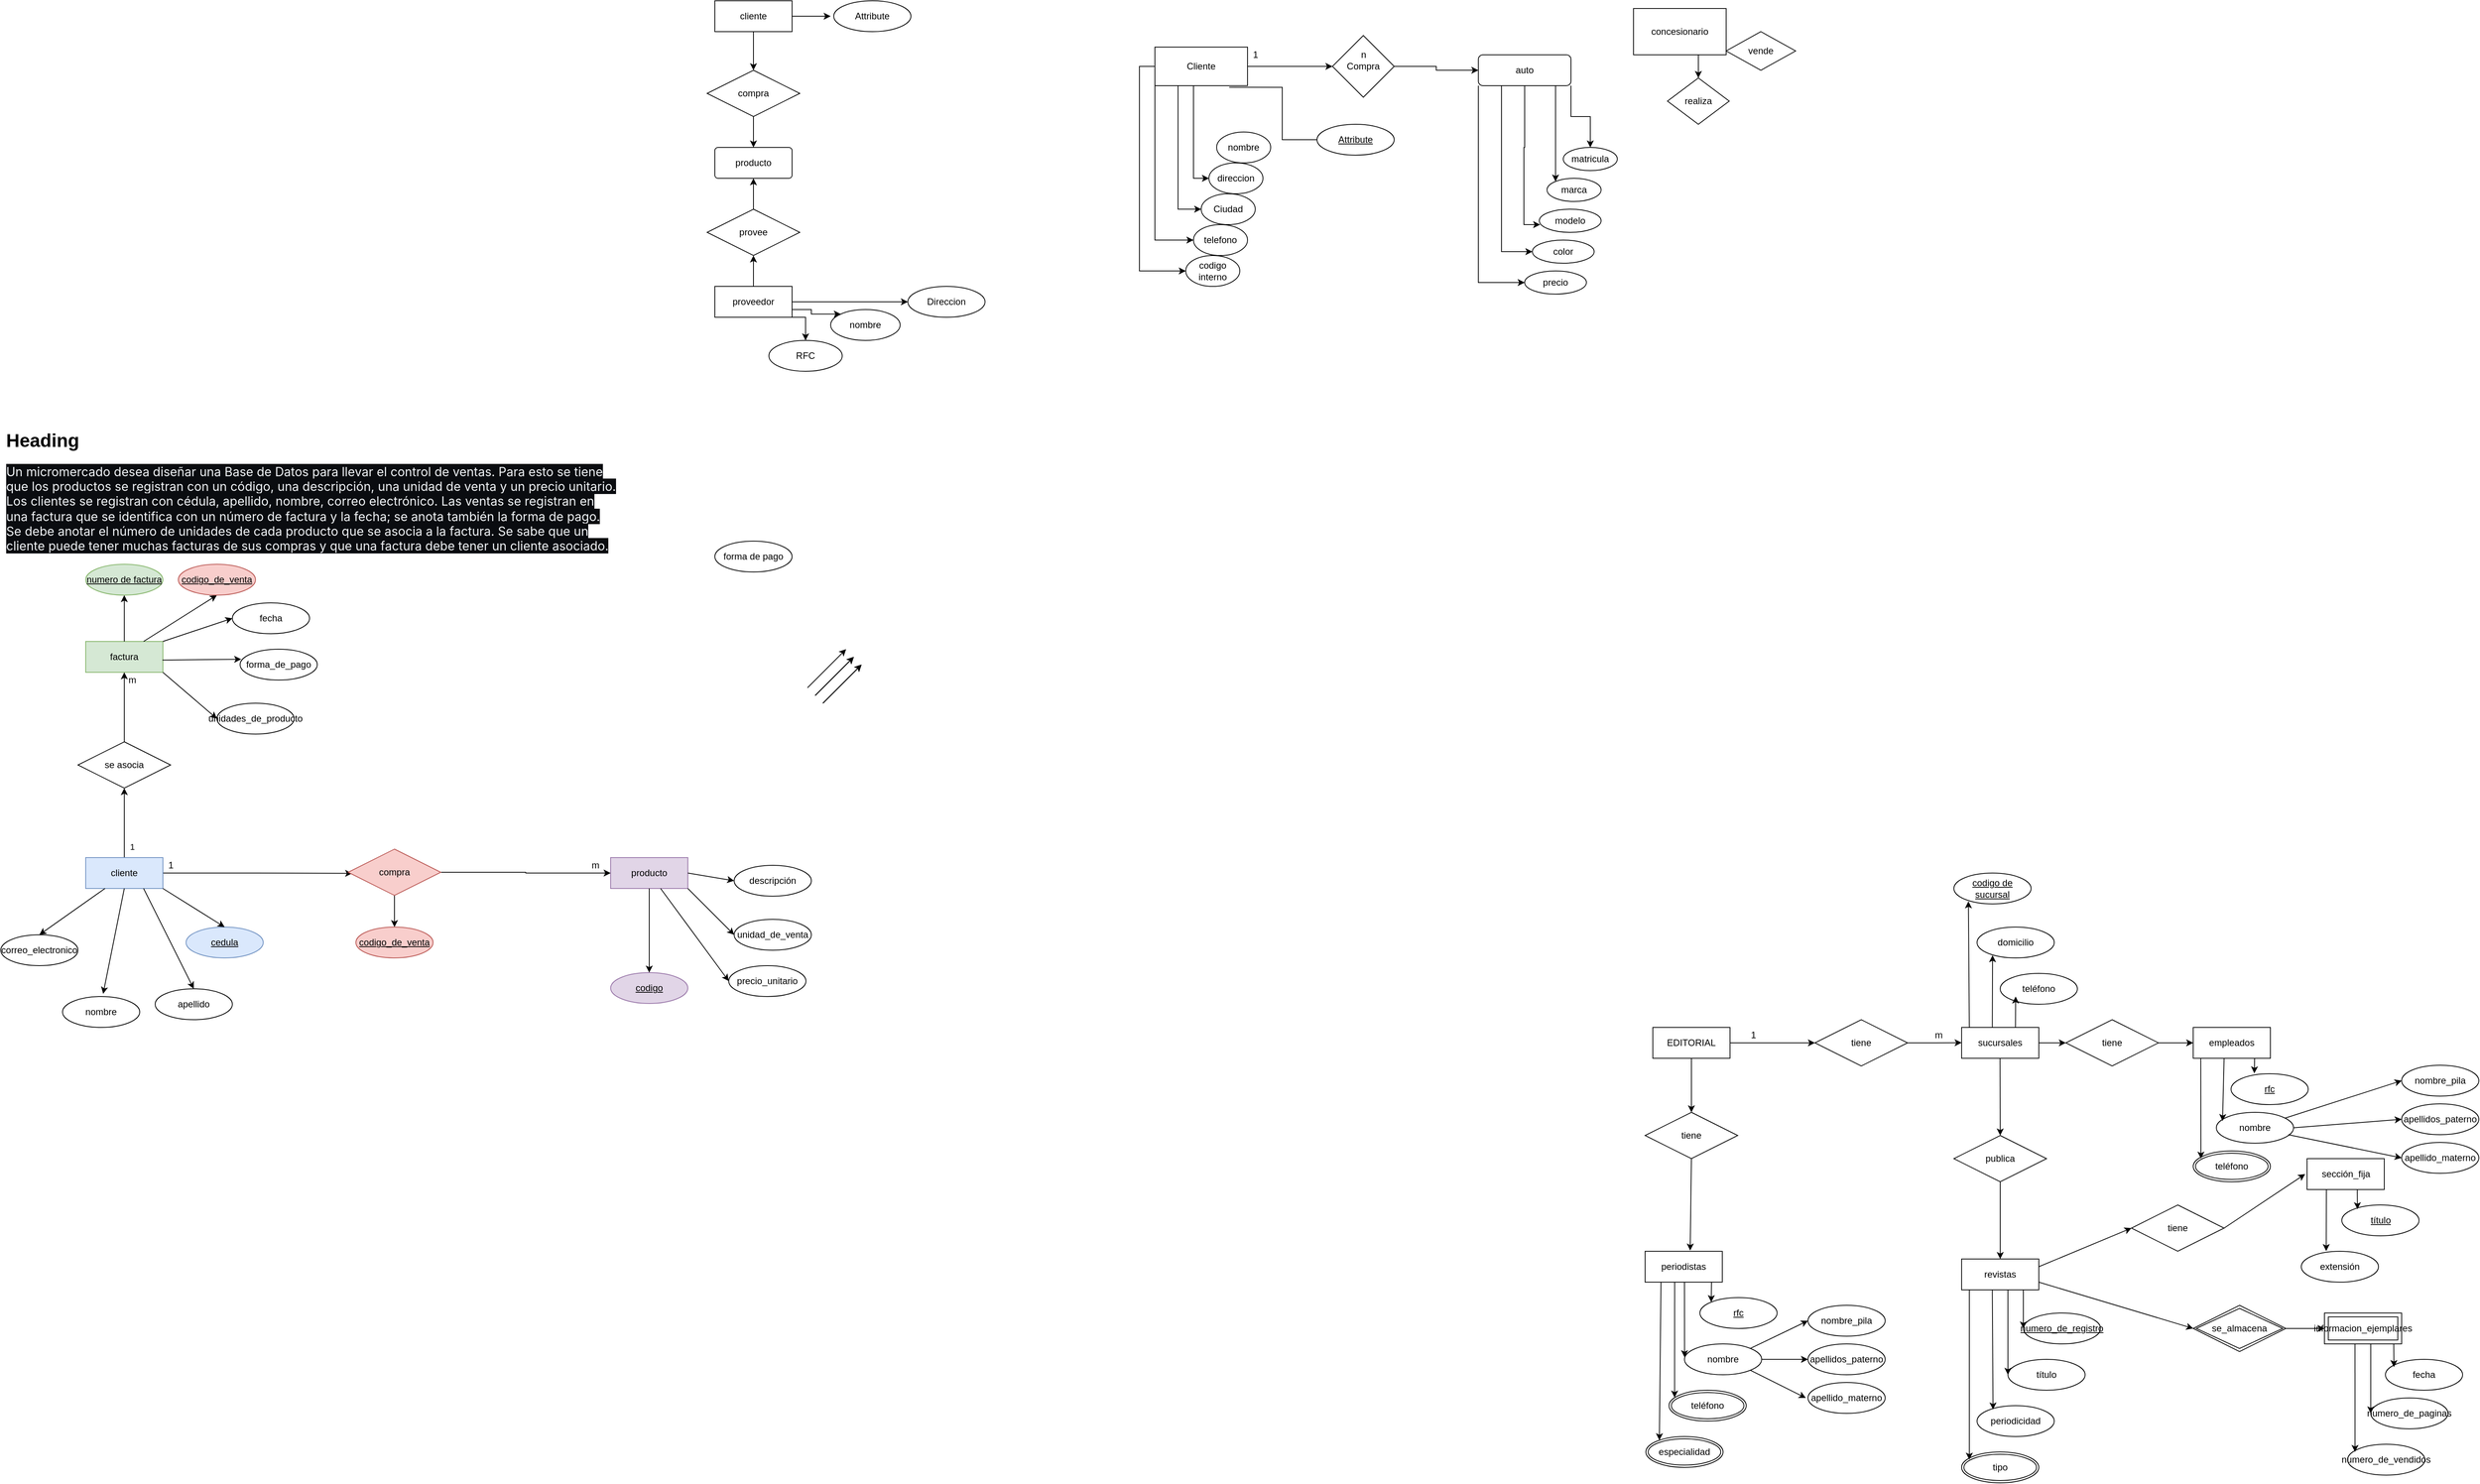<mxfile version="20.5.1" type="github">
  <diagram id="qlSu_hCytlXmXeY36GiM" name="Página-1">
    <mxGraphModel dx="3820" dy="739" grid="1" gridSize="10" guides="1" tooltips="1" connect="1" arrows="1" fold="1" page="1" pageScale="1" pageWidth="827" pageHeight="1169" math="0" shadow="0">
      <root>
        <mxCell id="0" />
        <mxCell id="1" parent="0" />
        <mxCell id="x2QwnfS2ca_xo_bsKNTp-10" style="edgeStyle=orthogonalEdgeStyle;rounded=0;orthogonalLoop=1;jettySize=auto;html=1;exitX=0.5;exitY=1;exitDx=0;exitDy=0;entryX=0.5;entryY=0;entryDx=0;entryDy=0;" parent="1" source="x2QwnfS2ca_xo_bsKNTp-1" target="x2QwnfS2ca_xo_bsKNTp-2" edge="1">
          <mxGeometry relative="1" as="geometry" />
        </mxCell>
        <mxCell id="x2QwnfS2ca_xo_bsKNTp-17" value="" style="edgeStyle=orthogonalEdgeStyle;rounded=0;orthogonalLoop=1;jettySize=auto;html=1;" parent="1" source="x2QwnfS2ca_xo_bsKNTp-1" edge="1">
          <mxGeometry relative="1" as="geometry">
            <mxPoint x="-1395" y="30" as="targetPoint" />
          </mxGeometry>
        </mxCell>
        <mxCell id="x2QwnfS2ca_xo_bsKNTp-1" value="cliente" style="whiteSpace=wrap;html=1;align=center;" parent="1" vertex="1">
          <mxGeometry x="-1545" y="10" width="100" height="40" as="geometry" />
        </mxCell>
        <mxCell id="x2QwnfS2ca_xo_bsKNTp-6" style="edgeStyle=orthogonalEdgeStyle;rounded=0;orthogonalLoop=1;jettySize=auto;html=1;exitX=0.5;exitY=1;exitDx=0;exitDy=0;" parent="1" source="x2QwnfS2ca_xo_bsKNTp-2" target="x2QwnfS2ca_xo_bsKNTp-5" edge="1">
          <mxGeometry relative="1" as="geometry" />
        </mxCell>
        <mxCell id="x2QwnfS2ca_xo_bsKNTp-2" value="compra" style="shape=rhombus;perimeter=rhombusPerimeter;whiteSpace=wrap;html=1;align=center;" parent="1" vertex="1">
          <mxGeometry x="-1555" y="100" width="120" height="60" as="geometry" />
        </mxCell>
        <mxCell id="x2QwnfS2ca_xo_bsKNTp-5" value="producto" style="rounded=1;arcSize=10;whiteSpace=wrap;html=1;align=center;" parent="1" vertex="1">
          <mxGeometry x="-1545" y="200" width="100" height="40" as="geometry" />
        </mxCell>
        <mxCell id="x2QwnfS2ca_xo_bsKNTp-18" value="" style="edgeStyle=orthogonalEdgeStyle;rounded=0;orthogonalLoop=1;jettySize=auto;html=1;" parent="1" source="x2QwnfS2ca_xo_bsKNTp-12" target="x2QwnfS2ca_xo_bsKNTp-15" edge="1">
          <mxGeometry relative="1" as="geometry" />
        </mxCell>
        <mxCell id="Csu2EXhS7KZmmG47xOdv-5" value="" style="edgeStyle=orthogonalEdgeStyle;rounded=0;orthogonalLoop=1;jettySize=auto;html=1;" parent="1" source="x2QwnfS2ca_xo_bsKNTp-12" target="x2QwnfS2ca_xo_bsKNTp-23" edge="1">
          <mxGeometry relative="1" as="geometry" />
        </mxCell>
        <mxCell id="Csu2EXhS7KZmmG47xOdv-7" style="edgeStyle=orthogonalEdgeStyle;rounded=0;orthogonalLoop=1;jettySize=auto;html=1;exitX=1;exitY=0.75;exitDx=0;exitDy=0;entryX=0;entryY=0;entryDx=0;entryDy=0;" parent="1" source="x2QwnfS2ca_xo_bsKNTp-12" target="Csu2EXhS7KZmmG47xOdv-1" edge="1">
          <mxGeometry relative="1" as="geometry" />
        </mxCell>
        <mxCell id="Csu2EXhS7KZmmG47xOdv-8" style="edgeStyle=orthogonalEdgeStyle;rounded=0;orthogonalLoop=1;jettySize=auto;html=1;exitX=1;exitY=1;exitDx=0;exitDy=0;entryX=0.5;entryY=0;entryDx=0;entryDy=0;" parent="1" source="x2QwnfS2ca_xo_bsKNTp-12" target="Csu2EXhS7KZmmG47xOdv-2" edge="1">
          <mxGeometry relative="1" as="geometry" />
        </mxCell>
        <mxCell id="x2QwnfS2ca_xo_bsKNTp-12" value="proveedor" style="whiteSpace=wrap;html=1;align=center;" parent="1" vertex="1">
          <mxGeometry x="-1545" y="380" width="100" height="40" as="geometry" />
        </mxCell>
        <mxCell id="x2QwnfS2ca_xo_bsKNTp-25" value="" style="edgeStyle=orthogonalEdgeStyle;rounded=0;orthogonalLoop=1;jettySize=auto;html=1;" parent="1" source="x2QwnfS2ca_xo_bsKNTp-15" target="x2QwnfS2ca_xo_bsKNTp-5" edge="1">
          <mxGeometry relative="1" as="geometry" />
        </mxCell>
        <mxCell id="x2QwnfS2ca_xo_bsKNTp-15" value="provee" style="shape=rhombus;perimeter=rhombusPerimeter;whiteSpace=wrap;html=1;align=center;" parent="1" vertex="1">
          <mxGeometry x="-1555" y="280" width="120" height="60" as="geometry" />
        </mxCell>
        <mxCell id="x2QwnfS2ca_xo_bsKNTp-21" value="Attribute" style="ellipse;whiteSpace=wrap;html=1;align=center;" parent="1" vertex="1">
          <mxGeometry x="-1391" y="10" width="100" height="40" as="geometry" />
        </mxCell>
        <mxCell id="x2QwnfS2ca_xo_bsKNTp-23" value="&lt;font style=&quot;vertical-align: inherit;&quot;&gt;&lt;font style=&quot;vertical-align: inherit;&quot;&gt;Direccion&lt;br&gt;&lt;/font&gt;&lt;/font&gt;" style="ellipse;whiteSpace=wrap;html=1;align=center;" parent="1" vertex="1">
          <mxGeometry x="-1295" y="380" width="100" height="40" as="geometry" />
        </mxCell>
        <mxCell id="Csu2EXhS7KZmmG47xOdv-1" value="&lt;font style=&quot;vertical-align: inherit;&quot;&gt;&lt;font style=&quot;vertical-align: inherit;&quot;&gt;&lt;font style=&quot;vertical-align: inherit;&quot;&gt;&lt;font style=&quot;vertical-align: inherit;&quot;&gt;nombre&lt;/font&gt;&lt;/font&gt;&lt;br&gt;&lt;/font&gt;&lt;/font&gt;" style="ellipse;whiteSpace=wrap;html=1;" parent="1" vertex="1">
          <mxGeometry x="-1395" y="410" width="90" height="40" as="geometry" />
        </mxCell>
        <mxCell id="Csu2EXhS7KZmmG47xOdv-2" value="&lt;font style=&quot;vertical-align: inherit;&quot;&gt;&lt;font style=&quot;vertical-align: inherit;&quot;&gt;&lt;font style=&quot;vertical-align: inherit;&quot;&gt;&lt;font style=&quot;vertical-align: inherit;&quot;&gt;RFC&lt;/font&gt;&lt;/font&gt;&lt;br&gt;&lt;/font&gt;&lt;/font&gt;" style="ellipse;whiteSpace=wrap;html=1;" parent="1" vertex="1">
          <mxGeometry x="-1475" y="450" width="95" height="40" as="geometry" />
        </mxCell>
        <mxCell id="mb-6NxvzqfsHTubnPMPA-1" style="edgeStyle=orthogonalEdgeStyle;rounded=0;orthogonalLoop=1;jettySize=auto;html=1;exitX=1;exitY=1;exitDx=0;exitDy=0;" parent="1" source="Csu2EXhS7KZmmG47xOdv-10" target="Csu2EXhS7KZmmG47xOdv-59" edge="1">
          <mxGeometry relative="1" as="geometry" />
        </mxCell>
        <mxCell id="mb-6NxvzqfsHTubnPMPA-2" style="edgeStyle=orthogonalEdgeStyle;rounded=0;orthogonalLoop=1;jettySize=auto;html=1;exitX=0.75;exitY=1;exitDx=0;exitDy=0;" parent="1" source="Csu2EXhS7KZmmG47xOdv-10" target="Csu2EXhS7KZmmG47xOdv-50" edge="1">
          <mxGeometry relative="1" as="geometry">
            <Array as="points">
              <mxPoint x="-456" y="210" />
              <mxPoint x="-456" y="210" />
            </Array>
          </mxGeometry>
        </mxCell>
        <mxCell id="mb-6NxvzqfsHTubnPMPA-3" style="edgeStyle=orthogonalEdgeStyle;rounded=0;orthogonalLoop=1;jettySize=auto;html=1;exitX=0.5;exitY=1;exitDx=0;exitDy=0;entryX=0.013;entryY=0.667;entryDx=0;entryDy=0;entryPerimeter=0;" parent="1" source="Csu2EXhS7KZmmG47xOdv-10" target="Csu2EXhS7KZmmG47xOdv-62" edge="1">
          <mxGeometry relative="1" as="geometry" />
        </mxCell>
        <mxCell id="mb-6NxvzqfsHTubnPMPA-4" style="edgeStyle=orthogonalEdgeStyle;rounded=0;orthogonalLoop=1;jettySize=auto;html=1;exitX=0.25;exitY=1;exitDx=0;exitDy=0;entryX=0;entryY=0.5;entryDx=0;entryDy=0;" parent="1" source="Csu2EXhS7KZmmG47xOdv-10" target="Csu2EXhS7KZmmG47xOdv-61" edge="1">
          <mxGeometry relative="1" as="geometry" />
        </mxCell>
        <mxCell id="mb-6NxvzqfsHTubnPMPA-5" style="edgeStyle=orthogonalEdgeStyle;rounded=0;orthogonalLoop=1;jettySize=auto;html=1;exitX=0;exitY=1;exitDx=0;exitDy=0;entryX=0;entryY=0.5;entryDx=0;entryDy=0;" parent="1" source="Csu2EXhS7KZmmG47xOdv-10" target="Csu2EXhS7KZmmG47xOdv-60" edge="1">
          <mxGeometry relative="1" as="geometry" />
        </mxCell>
        <mxCell id="Csu2EXhS7KZmmG47xOdv-10" value="&lt;font style=&quot;vertical-align: inherit;&quot;&gt;&lt;font style=&quot;vertical-align: inherit;&quot;&gt;auto&lt;/font&gt;&lt;/font&gt;" style="rounded=1;whiteSpace=wrap;html=1;" parent="1" vertex="1">
          <mxGeometry x="-556" y="80" width="120" height="40" as="geometry" />
        </mxCell>
        <mxCell id="Csu2EXhS7KZmmG47xOdv-27" value="" style="edgeStyle=orthogonalEdgeStyle;rounded=0;orthogonalLoop=1;jettySize=auto;html=1;" parent="1" source="Csu2EXhS7KZmmG47xOdv-11" target="Csu2EXhS7KZmmG47xOdv-13" edge="1">
          <mxGeometry relative="1" as="geometry" />
        </mxCell>
        <mxCell id="Csu2EXhS7KZmmG47xOdv-46" style="edgeStyle=orthogonalEdgeStyle;rounded=0;orthogonalLoop=1;jettySize=auto;html=1;exitX=0.5;exitY=1;exitDx=0;exitDy=0;entryX=0;entryY=0.5;entryDx=0;entryDy=0;" parent="1" source="Csu2EXhS7KZmmG47xOdv-11" target="Csu2EXhS7KZmmG47xOdv-34" edge="1">
          <mxGeometry relative="1" as="geometry">
            <Array as="points">
              <mxPoint x="-925" y="120" />
              <mxPoint x="-925" y="240" />
            </Array>
          </mxGeometry>
        </mxCell>
        <mxCell id="Csu2EXhS7KZmmG47xOdv-47" style="edgeStyle=orthogonalEdgeStyle;rounded=0;orthogonalLoop=1;jettySize=auto;html=1;exitX=0.25;exitY=1;exitDx=0;exitDy=0;entryX=0;entryY=0.5;entryDx=0;entryDy=0;" parent="1" source="Csu2EXhS7KZmmG47xOdv-11" target="Csu2EXhS7KZmmG47xOdv-33" edge="1">
          <mxGeometry relative="1" as="geometry" />
        </mxCell>
        <mxCell id="Csu2EXhS7KZmmG47xOdv-48" style="edgeStyle=orthogonalEdgeStyle;rounded=0;orthogonalLoop=1;jettySize=auto;html=1;exitX=0;exitY=1;exitDx=0;exitDy=0;entryX=0;entryY=0.5;entryDx=0;entryDy=0;" parent="1" source="Csu2EXhS7KZmmG47xOdv-11" target="Csu2EXhS7KZmmG47xOdv-32" edge="1">
          <mxGeometry relative="1" as="geometry" />
        </mxCell>
        <mxCell id="Csu2EXhS7KZmmG47xOdv-49" style="edgeStyle=orthogonalEdgeStyle;rounded=0;orthogonalLoop=1;jettySize=auto;html=1;exitX=0;exitY=0.5;exitDx=0;exitDy=0;entryX=0;entryY=0.5;entryDx=0;entryDy=0;" parent="1" source="Csu2EXhS7KZmmG47xOdv-11" target="Csu2EXhS7KZmmG47xOdv-31" edge="1">
          <mxGeometry relative="1" as="geometry" />
        </mxCell>
        <mxCell id="Csu2EXhS7KZmmG47xOdv-11" value="&lt;font style=&quot;vertical-align: inherit;&quot;&gt;&lt;font style=&quot;vertical-align: inherit;&quot;&gt;Cliente&lt;/font&gt;&lt;/font&gt;" style="rounded=0;whiteSpace=wrap;html=1;" parent="1" vertex="1">
          <mxGeometry x="-975" y="70" width="120" height="50" as="geometry" />
        </mxCell>
        <mxCell id="mb-6NxvzqfsHTubnPMPA-22" style="edgeStyle=orthogonalEdgeStyle;rounded=0;orthogonalLoop=1;jettySize=auto;html=1;exitX=0.75;exitY=1;exitDx=0;exitDy=0;entryX=0.5;entryY=0;entryDx=0;entryDy=0;" parent="1" source="Csu2EXhS7KZmmG47xOdv-12" target="Csu2EXhS7KZmmG47xOdv-15" edge="1">
          <mxGeometry relative="1" as="geometry" />
        </mxCell>
        <mxCell id="Csu2EXhS7KZmmG47xOdv-12" value="&lt;font style=&quot;vertical-align: inherit;&quot;&gt;&lt;font style=&quot;vertical-align: inherit;&quot;&gt;concesionario&lt;/font&gt;&lt;/font&gt;" style="rounded=0;whiteSpace=wrap;html=1;" parent="1" vertex="1">
          <mxGeometry x="-355" y="20" width="120" height="60" as="geometry" />
        </mxCell>
        <mxCell id="Csu2EXhS7KZmmG47xOdv-28" value="" style="edgeStyle=orthogonalEdgeStyle;rounded=0;orthogonalLoop=1;jettySize=auto;html=1;" parent="1" source="Csu2EXhS7KZmmG47xOdv-13" target="Csu2EXhS7KZmmG47xOdv-10" edge="1">
          <mxGeometry relative="1" as="geometry" />
        </mxCell>
        <mxCell id="Csu2EXhS7KZmmG47xOdv-13" value="&lt;font style=&quot;vertical-align: inherit;&quot;&gt;&lt;font style=&quot;vertical-align: inherit;&quot;&gt;Compra&lt;/font&gt;&lt;/font&gt;" style="rhombus;whiteSpace=wrap;html=1;" parent="1" vertex="1">
          <mxGeometry x="-745" y="55" width="80" height="80" as="geometry" />
        </mxCell>
        <mxCell id="Csu2EXhS7KZmmG47xOdv-14" value="&lt;font style=&quot;vertical-align: inherit;&quot;&gt;&lt;font style=&quot;vertical-align: inherit;&quot;&gt;vende&lt;/font&gt;&lt;/font&gt;" style="rhombus;whiteSpace=wrap;html=1;" parent="1" vertex="1">
          <mxGeometry x="-235" y="50" width="90" height="50" as="geometry" />
        </mxCell>
        <mxCell id="Csu2EXhS7KZmmG47xOdv-15" value="&lt;font style=&quot;vertical-align: inherit;&quot;&gt;&lt;font style=&quot;vertical-align: inherit;&quot;&gt;realiza&lt;/font&gt;&lt;/font&gt;" style="rhombus;whiteSpace=wrap;html=1;" parent="1" vertex="1">
          <mxGeometry x="-311" y="110" width="80" height="60" as="geometry" />
        </mxCell>
        <mxCell id="Csu2EXhS7KZmmG47xOdv-16" style="edgeStyle=orthogonalEdgeStyle;rounded=0;orthogonalLoop=1;jettySize=auto;html=1;exitX=0.5;exitY=1;exitDx=0;exitDy=0;" parent="1" source="Csu2EXhS7KZmmG47xOdv-15" target="Csu2EXhS7KZmmG47xOdv-15" edge="1">
          <mxGeometry relative="1" as="geometry" />
        </mxCell>
        <mxCell id="Csu2EXhS7KZmmG47xOdv-30" value="&lt;font style=&quot;vertical-align: inherit;&quot;&gt;&lt;font style=&quot;vertical-align: inherit;&quot;&gt;nombre&lt;/font&gt;&lt;/font&gt;" style="ellipse;whiteSpace=wrap;html=1;" parent="1" vertex="1">
          <mxGeometry x="-895" y="180" width="70" height="40" as="geometry" />
        </mxCell>
        <mxCell id="Csu2EXhS7KZmmG47xOdv-31" value="&lt;font style=&quot;vertical-align: inherit;&quot;&gt;&lt;font style=&quot;vertical-align: inherit;&quot;&gt;&lt;font style=&quot;vertical-align: inherit;&quot;&gt;&lt;font style=&quot;vertical-align: inherit;&quot;&gt;codigo interno&lt;/font&gt;&lt;/font&gt;&lt;/font&gt;&lt;/font&gt;" style="ellipse;whiteSpace=wrap;html=1;" parent="1" vertex="1">
          <mxGeometry x="-935" y="340" width="70" height="40" as="geometry" />
        </mxCell>
        <mxCell id="Csu2EXhS7KZmmG47xOdv-32" value="&lt;font style=&quot;vertical-align: inherit;&quot;&gt;&lt;font style=&quot;vertical-align: inherit;&quot;&gt;telefono&lt;/font&gt;&lt;/font&gt;" style="ellipse;whiteSpace=wrap;html=1;" parent="1" vertex="1">
          <mxGeometry x="-925" y="300" width="70" height="40" as="geometry" />
        </mxCell>
        <mxCell id="Csu2EXhS7KZmmG47xOdv-33" value="&lt;font style=&quot;vertical-align: inherit;&quot;&gt;&lt;font style=&quot;vertical-align: inherit;&quot;&gt;Ciudad&lt;/font&gt;&lt;/font&gt;" style="ellipse;whiteSpace=wrap;html=1;" parent="1" vertex="1">
          <mxGeometry x="-915" y="260" width="70" height="40" as="geometry" />
        </mxCell>
        <mxCell id="Csu2EXhS7KZmmG47xOdv-34" value="&lt;font style=&quot;vertical-align: inherit;&quot;&gt;&lt;font style=&quot;vertical-align: inherit;&quot;&gt;direccion&lt;/font&gt;&lt;/font&gt;" style="ellipse;whiteSpace=wrap;html=1;" parent="1" vertex="1">
          <mxGeometry x="-905" y="220" width="70" height="40" as="geometry" />
        </mxCell>
        <mxCell id="Csu2EXhS7KZmmG47xOdv-50" value="&lt;font style=&quot;vertical-align: inherit;&quot;&gt;&lt;font style=&quot;vertical-align: inherit;&quot;&gt;marca&lt;/font&gt;&lt;/font&gt;" style="ellipse;whiteSpace=wrap;html=1;rounded=1;" parent="1" vertex="1">
          <mxGeometry x="-467" y="240" width="70" height="30" as="geometry" />
        </mxCell>
        <mxCell id="Csu2EXhS7KZmmG47xOdv-59" value="matricula" style="ellipse;whiteSpace=wrap;html=1;" parent="1" vertex="1">
          <mxGeometry x="-446" y="200" width="70" height="30" as="geometry" />
        </mxCell>
        <mxCell id="Csu2EXhS7KZmmG47xOdv-60" value="precio" style="ellipse;whiteSpace=wrap;html=1;" parent="1" vertex="1">
          <mxGeometry x="-496" y="360" width="80" height="30" as="geometry" />
        </mxCell>
        <mxCell id="Csu2EXhS7KZmmG47xOdv-61" value="color" style="ellipse;whiteSpace=wrap;html=1;" parent="1" vertex="1">
          <mxGeometry x="-486" y="320" width="80" height="30" as="geometry" />
        </mxCell>
        <mxCell id="Csu2EXhS7KZmmG47xOdv-62" value="&lt;font style=&quot;vertical-align: inherit;&quot;&gt;&lt;font style=&quot;vertical-align: inherit;&quot;&gt;modelo&lt;/font&gt;&lt;/font&gt;" style="ellipse;whiteSpace=wrap;html=1;" parent="1" vertex="1">
          <mxGeometry x="-477" y="280" width="80" height="30" as="geometry" />
        </mxCell>
        <mxCell id="mb-6NxvzqfsHTubnPMPA-59" value="" style="edgeStyle=orthogonalEdgeStyle;rounded=0;orthogonalLoop=1;jettySize=auto;html=1;" parent="1" source="mb-6NxvzqfsHTubnPMPA-56" edge="1">
          <mxGeometry relative="1" as="geometry">
            <mxPoint x="-120.0" y="1360" as="targetPoint" />
          </mxGeometry>
        </mxCell>
        <mxCell id="mb-6NxvzqfsHTubnPMPA-56" value="EDITORIAL" style="whiteSpace=wrap;html=1;align=center;" parent="1" vertex="1">
          <mxGeometry x="-330" y="1340" width="100" height="40" as="geometry" />
        </mxCell>
        <mxCell id="mb-6NxvzqfsHTubnPMPA-60" value="" style="edgeStyle=orthogonalEdgeStyle;rounded=0;orthogonalLoop=1;jettySize=auto;html=1;exitX=1;exitY=0.5;exitDx=0;exitDy=0;" parent="1" source="mb-6NxvzqfsHTubnPMPA-120" edge="1">
          <mxGeometry relative="1" as="geometry">
            <mxPoint x="40" y="1359.78" as="sourcePoint" />
            <mxPoint x="70" y="1359.78" as="targetPoint" />
          </mxGeometry>
        </mxCell>
        <mxCell id="mb-6NxvzqfsHTubnPMPA-68" value="numero_de_paginas" style="ellipse;whiteSpace=wrap;html=1;align=center;" parent="1" vertex="1">
          <mxGeometry x="600" y="1820" width="100" height="40" as="geometry" />
        </mxCell>
        <mxCell id="mb-6NxvzqfsHTubnPMPA-69" value="fecha" style="ellipse;whiteSpace=wrap;html=1;align=center;" parent="1" vertex="1">
          <mxGeometry x="619" y="1770" width="100" height="40" as="geometry" />
        </mxCell>
        <mxCell id="mb-6NxvzqfsHTubnPMPA-70" value="extensión" style="ellipse;whiteSpace=wrap;html=1;align=center;" parent="1" vertex="1">
          <mxGeometry x="510" y="1630" width="100" height="40" as="geometry" />
        </mxCell>
        <mxCell id="mb-6NxvzqfsHTubnPMPA-71" value="teléfono" style="ellipse;whiteSpace=wrap;html=1;align=center;" parent="1" vertex="1">
          <mxGeometry x="120" y="1270" width="100" height="40" as="geometry" />
        </mxCell>
        <mxCell id="mb-6NxvzqfsHTubnPMPA-72" value="domicilio" style="ellipse;whiteSpace=wrap;html=1;align=center;" parent="1" vertex="1">
          <mxGeometry x="90" y="1210" width="100" height="40" as="geometry" />
        </mxCell>
        <mxCell id="mb-6NxvzqfsHTubnPMPA-82" value="codigo de sucursal" style="ellipse;whiteSpace=wrap;html=1;align=center;fontStyle=4;" parent="1" vertex="1">
          <mxGeometry x="60" y="1140" width="100" height="40" as="geometry" />
        </mxCell>
        <mxCell id="mb-6NxvzqfsHTubnPMPA-86" value="periodicidad" style="ellipse;whiteSpace=wrap;html=1;align=center;" parent="1" vertex="1">
          <mxGeometry x="90" y="1830" width="100" height="40" as="geometry" />
        </mxCell>
        <mxCell id="mb-6NxvzqfsHTubnPMPA-88" value="apellidos_paterno" style="ellipse;whiteSpace=wrap;html=1;align=center;" parent="1" vertex="1">
          <mxGeometry x="640" y="1439" width="100" height="40" as="geometry" />
        </mxCell>
        <mxCell id="mb-6NxvzqfsHTubnPMPA-89" value="nombre" style="ellipse;whiteSpace=wrap;html=1;align=center;" parent="1" vertex="1">
          <mxGeometry x="400" y="1450" width="100" height="40" as="geometry" />
        </mxCell>
        <mxCell id="mb-6NxvzqfsHTubnPMPA-90" value="rfc" style="ellipse;whiteSpace=wrap;html=1;align=center;fontStyle=4;" parent="1" vertex="1">
          <mxGeometry x="419" y="1400" width="100" height="40" as="geometry" />
        </mxCell>
        <mxCell id="mb-6NxvzqfsHTubnPMPA-156" value="" style="edgeStyle=orthogonalEdgeStyle;rounded=0;orthogonalLoop=1;jettySize=auto;html=1;" parent="1" source="mb-6NxvzqfsHTubnPMPA-91" target="mb-6NxvzqfsHTubnPMPA-119" edge="1">
          <mxGeometry relative="1" as="geometry" />
        </mxCell>
        <mxCell id="mb-6NxvzqfsHTubnPMPA-91" value="sucursales" style="whiteSpace=wrap;html=1;align=center;" parent="1" vertex="1">
          <mxGeometry x="70" y="1340" width="100" height="40" as="geometry" />
        </mxCell>
        <mxCell id="mb-6NxvzqfsHTubnPMPA-92" value="empleados" style="whiteSpace=wrap;html=1;align=center;" parent="1" vertex="1">
          <mxGeometry x="370" y="1340" width="100" height="40" as="geometry" />
        </mxCell>
        <mxCell id="mb-6NxvzqfsHTubnPMPA-93" value="revistas" style="whiteSpace=wrap;html=1;align=center;" parent="1" vertex="1">
          <mxGeometry x="70" y="1640" width="100" height="40" as="geometry" />
        </mxCell>
        <mxCell id="mb-6NxvzqfsHTubnPMPA-94" value="nombre_pila" style="ellipse;whiteSpace=wrap;html=1;align=center;" parent="1" vertex="1">
          <mxGeometry x="640" y="1389" width="100" height="40" as="geometry" />
        </mxCell>
        <mxCell id="mb-6NxvzqfsHTubnPMPA-95" value="apellido_materno" style="ellipse;whiteSpace=wrap;html=1;align=center;" parent="1" vertex="1">
          <mxGeometry x="640" y="1489" width="100" height="40" as="geometry" />
        </mxCell>
        <mxCell id="mb-6NxvzqfsHTubnPMPA-98" value="título" style="ellipse;whiteSpace=wrap;html=1;align=center;" parent="1" vertex="1">
          <mxGeometry x="130" y="1770" width="100" height="40" as="geometry" />
        </mxCell>
        <mxCell id="mb-6NxvzqfsHTubnPMPA-99" value="numero_de_registro" style="ellipse;whiteSpace=wrap;html=1;align=center;fontStyle=4;" parent="1" vertex="1">
          <mxGeometry x="150" y="1710" width="100" height="40" as="geometry" />
        </mxCell>
        <mxCell id="mb-6NxvzqfsHTubnPMPA-100" value="tipo" style="ellipse;shape=doubleEllipse;margin=3;whiteSpace=wrap;html=1;align=center;" parent="1" vertex="1">
          <mxGeometry x="70" y="1890" width="100" height="40" as="geometry" />
        </mxCell>
        <mxCell id="mb-6NxvzqfsHTubnPMPA-101" value="teléfono" style="ellipse;shape=doubleEllipse;margin=3;whiteSpace=wrap;html=1;align=center;" parent="1" vertex="1">
          <mxGeometry x="370" y="1500" width="100" height="40" as="geometry" />
        </mxCell>
        <mxCell id="mb-6NxvzqfsHTubnPMPA-104" value="especialidad" style="ellipse;shape=doubleEllipse;margin=3;whiteSpace=wrap;html=1;align=center;" parent="1" vertex="1">
          <mxGeometry x="-339" y="1870" width="100" height="40" as="geometry" />
        </mxCell>
        <mxCell id="mb-6NxvzqfsHTubnPMPA-105" value="periodistas" style="whiteSpace=wrap;html=1;align=center;" parent="1" vertex="1">
          <mxGeometry x="-340" y="1630" width="100" height="40" as="geometry" />
        </mxCell>
        <mxCell id="mb-6NxvzqfsHTubnPMPA-107" value="apellidos_paterno" style="ellipse;whiteSpace=wrap;html=1;align=center;" parent="1" vertex="1">
          <mxGeometry x="-129" y="1750" width="100" height="40" as="geometry" />
        </mxCell>
        <mxCell id="mb-6NxvzqfsHTubnPMPA-108" value="nombre" style="ellipse;whiteSpace=wrap;html=1;align=center;" parent="1" vertex="1">
          <mxGeometry x="-289" y="1750" width="100" height="40" as="geometry" />
        </mxCell>
        <mxCell id="mb-6NxvzqfsHTubnPMPA-109" value="rfc" style="ellipse;whiteSpace=wrap;html=1;align=center;fontStyle=4;" parent="1" vertex="1">
          <mxGeometry x="-269" y="1690" width="100" height="40" as="geometry" />
        </mxCell>
        <mxCell id="mb-6NxvzqfsHTubnPMPA-111" value="nombre_pila" style="ellipse;whiteSpace=wrap;html=1;align=center;" parent="1" vertex="1">
          <mxGeometry x="-129" y="1700" width="100" height="40" as="geometry" />
        </mxCell>
        <mxCell id="mb-6NxvzqfsHTubnPMPA-112" value="apellido_materno" style="ellipse;whiteSpace=wrap;html=1;align=center;" parent="1" vertex="1">
          <mxGeometry x="-129" y="1800" width="100" height="40" as="geometry" />
        </mxCell>
        <mxCell id="mb-6NxvzqfsHTubnPMPA-113" value="teléfono" style="ellipse;shape=doubleEllipse;margin=3;whiteSpace=wrap;html=1;align=center;" parent="1" vertex="1">
          <mxGeometry x="-309" y="1810" width="100" height="40" as="geometry" />
        </mxCell>
        <mxCell id="mb-6NxvzqfsHTubnPMPA-115" value="sección_fija" style="whiteSpace=wrap;html=1;align=center;" parent="1" vertex="1">
          <mxGeometry x="517.5" y="1510" width="100" height="40" as="geometry" />
        </mxCell>
        <mxCell id="mb-6NxvzqfsHTubnPMPA-118" value="publica" style="shape=rhombus;perimeter=rhombusPerimeter;whiteSpace=wrap;html=1;align=center;" parent="1" vertex="1">
          <mxGeometry x="60" y="1480" width="120" height="60" as="geometry" />
        </mxCell>
        <mxCell id="mb-6NxvzqfsHTubnPMPA-157" value="" style="edgeStyle=orthogonalEdgeStyle;rounded=0;orthogonalLoop=1;jettySize=auto;html=1;" parent="1" source="mb-6NxvzqfsHTubnPMPA-119" target="mb-6NxvzqfsHTubnPMPA-92" edge="1">
          <mxGeometry relative="1" as="geometry" />
        </mxCell>
        <mxCell id="mb-6NxvzqfsHTubnPMPA-119" value="tiene" style="shape=rhombus;perimeter=rhombusPerimeter;whiteSpace=wrap;html=1;align=center;" parent="1" vertex="1">
          <mxGeometry x="205" y="1330" width="120" height="60" as="geometry" />
        </mxCell>
        <mxCell id="mb-6NxvzqfsHTubnPMPA-120" value="tiene" style="shape=rhombus;perimeter=rhombusPerimeter;whiteSpace=wrap;html=1;align=center;" parent="1" vertex="1">
          <mxGeometry x="-120" y="1330" width="120" height="60" as="geometry" />
        </mxCell>
        <mxCell id="mb-6NxvzqfsHTubnPMPA-121" value="informacion_ejemplares" style="shape=ext;margin=3;double=1;whiteSpace=wrap;html=1;align=center;" parent="1" vertex="1">
          <mxGeometry x="540" y="1710" width="100" height="40" as="geometry" />
        </mxCell>
        <mxCell id="mb-6NxvzqfsHTubnPMPA-122" value="numero_de_vendidos" style="ellipse;whiteSpace=wrap;html=1;align=center;" parent="1" vertex="1">
          <mxGeometry x="570" y="1880" width="100" height="40" as="geometry" />
        </mxCell>
        <mxCell id="mb-6NxvzqfsHTubnPMPA-124" value="título" style="ellipse;whiteSpace=wrap;html=1;align=center;fontStyle=4;" parent="1" vertex="1">
          <mxGeometry x="562.5" y="1570" width="100" height="40" as="geometry" />
        </mxCell>
        <mxCell id="mb-6NxvzqfsHTubnPMPA-128" value="" style="endArrow=classic;html=1;rounded=0;entryX=0;entryY=0;entryDx=0;entryDy=0;" parent="1" target="mb-6NxvzqfsHTubnPMPA-109" edge="1">
          <mxGeometry width="50" height="50" relative="1" as="geometry">
            <mxPoint x="-254" y="1670" as="sourcePoint" />
            <mxPoint x="-254" y="1760" as="targetPoint" />
          </mxGeometry>
        </mxCell>
        <mxCell id="mb-6NxvzqfsHTubnPMPA-129" value="" style="endArrow=classic;html=1;rounded=0;entryX=0.001;entryY=0.431;entryDx=0;entryDy=0;entryPerimeter=0;" parent="1" target="mb-6NxvzqfsHTubnPMPA-108" edge="1">
          <mxGeometry width="50" height="50" relative="1" as="geometry">
            <mxPoint x="-289" y="1670" as="sourcePoint" />
            <mxPoint x="-289" y="1760" as="targetPoint" />
          </mxGeometry>
        </mxCell>
        <mxCell id="mb-6NxvzqfsHTubnPMPA-130" value="" style="endArrow=classic;html=1;rounded=0;entryX=0.072;entryY=0.236;entryDx=0;entryDy=0;entryPerimeter=0;" parent="1" target="mb-6NxvzqfsHTubnPMPA-113" edge="1">
          <mxGeometry width="50" height="50" relative="1" as="geometry">
            <mxPoint x="-301.72" y="1670" as="sourcePoint" />
            <mxPoint x="-301.72" y="1760" as="targetPoint" />
          </mxGeometry>
        </mxCell>
        <mxCell id="mb-6NxvzqfsHTubnPMPA-131" value="" style="endArrow=classic;html=1;rounded=0;entryX=0.175;entryY=0.121;entryDx=0;entryDy=0;entryPerimeter=0;" parent="1" target="mb-6NxvzqfsHTubnPMPA-104" edge="1">
          <mxGeometry width="50" height="50" relative="1" as="geometry">
            <mxPoint x="-319.43" y="1670" as="sourcePoint" />
            <mxPoint x="-319.43" y="1760" as="targetPoint" />
          </mxGeometry>
        </mxCell>
        <mxCell id="mb-6NxvzqfsHTubnPMPA-132" value="" style="endArrow=classic;html=1;rounded=0;entryX=0;entryY=0.5;entryDx=0;entryDy=0;exitX=1;exitY=0;exitDx=0;exitDy=0;" parent="1" source="mb-6NxvzqfsHTubnPMPA-108" target="mb-6NxvzqfsHTubnPMPA-111" edge="1">
          <mxGeometry width="50" height="50" relative="1" as="geometry">
            <mxPoint x="-189" y="1770" as="sourcePoint" />
            <mxPoint x="-189" y="1860" as="targetPoint" />
          </mxGeometry>
        </mxCell>
        <mxCell id="mb-6NxvzqfsHTubnPMPA-133" value="" style="endArrow=classic;html=1;rounded=0;entryX=0;entryY=0.5;entryDx=0;entryDy=0;" parent="1" target="mb-6NxvzqfsHTubnPMPA-107" edge="1">
          <mxGeometry width="50" height="50" relative="1" as="geometry">
            <mxPoint x="-189" y="1770" as="sourcePoint" />
            <mxPoint x="-189" y="1860" as="targetPoint" />
          </mxGeometry>
        </mxCell>
        <mxCell id="mb-6NxvzqfsHTubnPMPA-134" value="" style="endArrow=classic;html=1;rounded=0;entryX=-0.028;entryY=0.501;entryDx=0;entryDy=0;entryPerimeter=0;exitX=1;exitY=1;exitDx=0;exitDy=0;" parent="1" source="mb-6NxvzqfsHTubnPMPA-108" target="mb-6NxvzqfsHTubnPMPA-112" edge="1">
          <mxGeometry width="50" height="50" relative="1" as="geometry">
            <mxPoint x="-189" y="1770" as="sourcePoint" />
            <mxPoint x="-189" y="1860" as="targetPoint" />
          </mxGeometry>
        </mxCell>
        <mxCell id="mb-6NxvzqfsHTubnPMPA-135" value="" style="endArrow=classic;html=1;rounded=0;entryX=0.5;entryY=0;entryDx=0;entryDy=0;" parent="1" target="mb-6NxvzqfsHTubnPMPA-118" edge="1">
          <mxGeometry width="50" height="50" relative="1" as="geometry">
            <mxPoint x="119.78" y="1380" as="sourcePoint" />
            <mxPoint x="119.78" y="1470" as="targetPoint" />
          </mxGeometry>
        </mxCell>
        <mxCell id="mb-6NxvzqfsHTubnPMPA-136" value="" style="endArrow=classic;html=1;rounded=0;" parent="1" edge="1">
          <mxGeometry width="50" height="50" relative="1" as="geometry">
            <mxPoint x="80" y="1680" as="sourcePoint" />
            <mxPoint x="80" y="1900" as="targetPoint" />
          </mxGeometry>
        </mxCell>
        <mxCell id="mb-6NxvzqfsHTubnPMPA-137" value="" style="endArrow=classic;html=1;rounded=0;entryX=0.207;entryY=0.123;entryDx=0;entryDy=0;entryPerimeter=0;" parent="1" target="mb-6NxvzqfsHTubnPMPA-86" edge="1">
          <mxGeometry width="50" height="50" relative="1" as="geometry">
            <mxPoint x="109.78" y="1680" as="sourcePoint" />
            <mxPoint x="110" y="1830" as="targetPoint" />
          </mxGeometry>
        </mxCell>
        <mxCell id="mb-6NxvzqfsHTubnPMPA-138" value="" style="endArrow=classic;html=1;rounded=0;entryX=0;entryY=0.5;entryDx=0;entryDy=0;" parent="1" target="mb-6NxvzqfsHTubnPMPA-98" edge="1">
          <mxGeometry width="50" height="50" relative="1" as="geometry">
            <mxPoint x="130" y="1680" as="sourcePoint" />
            <mxPoint x="130" y="1770" as="targetPoint" />
          </mxGeometry>
        </mxCell>
        <mxCell id="mb-6NxvzqfsHTubnPMPA-139" value="" style="endArrow=classic;html=1;rounded=0;entryX=0;entryY=0.5;entryDx=0;entryDy=0;" parent="1" target="mb-6NxvzqfsHTubnPMPA-99" edge="1">
          <mxGeometry width="50" height="50" relative="1" as="geometry">
            <mxPoint x="150" y="1680" as="sourcePoint" />
            <mxPoint x="150" y="1770" as="targetPoint" />
          </mxGeometry>
        </mxCell>
        <mxCell id="mb-6NxvzqfsHTubnPMPA-141" value="" style="endArrow=classic;html=1;rounded=0;entryX=0.5;entryY=0;entryDx=0;entryDy=0;" parent="1" target="mb-6NxvzqfsHTubnPMPA-93" edge="1">
          <mxGeometry width="50" height="50" relative="1" as="geometry">
            <mxPoint x="120" y="1540" as="sourcePoint" />
            <mxPoint x="120" y="1630.0" as="targetPoint" />
          </mxGeometry>
        </mxCell>
        <mxCell id="mb-6NxvzqfsHTubnPMPA-142" value="" style="endArrow=classic;html=1;rounded=0;exitX=0.25;exitY=1;exitDx=0;exitDy=0;entryX=0.323;entryY=-0.007;entryDx=0;entryDy=0;entryPerimeter=0;" parent="1" source="mb-6NxvzqfsHTubnPMPA-115" target="mb-6NxvzqfsHTubnPMPA-70" edge="1">
          <mxGeometry width="50" height="50" relative="1" as="geometry">
            <mxPoint x="540" y="1580" as="sourcePoint" />
            <mxPoint x="540" y="1660" as="targetPoint" />
          </mxGeometry>
        </mxCell>
        <mxCell id="mb-6NxvzqfsHTubnPMPA-143" value="" style="endArrow=classic;html=1;rounded=0;entryX=0.203;entryY=0.139;entryDx=0;entryDy=0;entryPerimeter=0;" parent="1" target="mb-6NxvzqfsHTubnPMPA-124" edge="1">
          <mxGeometry width="50" height="50" relative="1" as="geometry">
            <mxPoint x="582.5" y="1550" as="sourcePoint" />
            <mxPoint x="582.5" y="1570" as="targetPoint" />
          </mxGeometry>
        </mxCell>
        <mxCell id="mb-6NxvzqfsHTubnPMPA-144" value="" style="endArrow=classic;html=1;rounded=0;entryX=0.096;entryY=0.25;entryDx=0;entryDy=0;entryPerimeter=0;" parent="1" target="mb-6NxvzqfsHTubnPMPA-122" edge="1">
          <mxGeometry width="50" height="50" relative="1" as="geometry">
            <mxPoint x="579.57" y="1750" as="sourcePoint" />
            <mxPoint x="579.57" y="1840" as="targetPoint" />
          </mxGeometry>
        </mxCell>
        <mxCell id="mb-6NxvzqfsHTubnPMPA-145" value="" style="endArrow=classic;html=1;rounded=0;" parent="1" edge="1">
          <mxGeometry width="50" height="50" relative="1" as="geometry">
            <mxPoint x="600" y="1750" as="sourcePoint" />
            <mxPoint x="600" y="1840.0" as="targetPoint" />
          </mxGeometry>
        </mxCell>
        <mxCell id="mb-6NxvzqfsHTubnPMPA-146" value="" style="endArrow=classic;html=1;rounded=0;" parent="1" edge="1">
          <mxGeometry width="50" height="50" relative="1" as="geometry">
            <mxPoint x="629.78" y="1750" as="sourcePoint" />
            <mxPoint x="630" y="1780" as="targetPoint" />
          </mxGeometry>
        </mxCell>
        <mxCell id="mb-6NxvzqfsHTubnPMPA-148" value="" style="endArrow=classic;html=1;rounded=0;entryX=0.1;entryY=0.25;entryDx=0;entryDy=0;entryPerimeter=0;" parent="1" target="mb-6NxvzqfsHTubnPMPA-101" edge="1">
          <mxGeometry width="50" height="50" relative="1" as="geometry">
            <mxPoint x="379.78" y="1380" as="sourcePoint" />
            <mxPoint x="379.78" y="1470.0" as="targetPoint" />
          </mxGeometry>
        </mxCell>
        <mxCell id="mb-6NxvzqfsHTubnPMPA-149" value="" style="endArrow=classic;html=1;rounded=0;entryX=0.08;entryY=0.282;entryDx=0;entryDy=0;entryPerimeter=0;" parent="1" target="mb-6NxvzqfsHTubnPMPA-89" edge="1">
          <mxGeometry width="50" height="50" relative="1" as="geometry">
            <mxPoint x="410" y="1380" as="sourcePoint" />
            <mxPoint x="410" y="1430" as="targetPoint" />
          </mxGeometry>
        </mxCell>
        <mxCell id="mb-6NxvzqfsHTubnPMPA-150" value="" style="endArrow=classic;html=1;rounded=0;entryX=0.302;entryY=-0.013;entryDx=0;entryDy=0;entryPerimeter=0;" parent="1" target="mb-6NxvzqfsHTubnPMPA-90" edge="1">
          <mxGeometry width="50" height="50" relative="1" as="geometry">
            <mxPoint x="449.57" y="1380" as="sourcePoint" />
            <mxPoint x="450" y="1400" as="targetPoint" />
          </mxGeometry>
        </mxCell>
        <mxCell id="mb-6NxvzqfsHTubnPMPA-152" value="" style="endArrow=classic;html=1;rounded=0;" parent="1" edge="1">
          <mxGeometry width="50" height="50" relative="1" as="geometry">
            <mxPoint x="139.78" y="1340" as="sourcePoint" />
            <mxPoint x="140" y="1300" as="targetPoint" />
          </mxGeometry>
        </mxCell>
        <mxCell id="mb-6NxvzqfsHTubnPMPA-153" value="" style="endArrow=classic;html=1;rounded=0;entryX=0.201;entryY=0.913;entryDx=0;entryDy=0;entryPerimeter=0;" parent="1" target="mb-6NxvzqfsHTubnPMPA-72" edge="1">
          <mxGeometry width="50" height="50" relative="1" as="geometry">
            <mxPoint x="109.78" y="1340" as="sourcePoint" />
            <mxPoint x="109.78" y="1250" as="targetPoint" />
          </mxGeometry>
        </mxCell>
        <mxCell id="mb-6NxvzqfsHTubnPMPA-154" value="" style="endArrow=classic;html=1;rounded=0;entryX=0.188;entryY=0.916;entryDx=0;entryDy=0;entryPerimeter=0;" parent="1" target="mb-6NxvzqfsHTubnPMPA-82" edge="1">
          <mxGeometry width="50" height="50" relative="1" as="geometry">
            <mxPoint x="80" y="1340" as="sourcePoint" />
            <mxPoint x="80" y="1250" as="targetPoint" />
          </mxGeometry>
        </mxCell>
        <mxCell id="mb-6NxvzqfsHTubnPMPA-158" value="" style="endArrow=classic;html=1;rounded=0;exitX=1;exitY=0.25;exitDx=0;exitDy=0;entryX=0;entryY=0.5;entryDx=0;entryDy=0;" parent="1" source="mb-6NxvzqfsHTubnPMPA-93" target="mb-6NxvzqfsHTubnPMPA-159" edge="1">
          <mxGeometry width="50" height="50" relative="1" as="geometry">
            <mxPoint x="254.78" y="1670" as="sourcePoint" />
            <mxPoint x="290" y="1620" as="targetPoint" />
          </mxGeometry>
        </mxCell>
        <mxCell id="mb-6NxvzqfsHTubnPMPA-159" value="tiene" style="shape=rhombus;perimeter=rhombusPerimeter;whiteSpace=wrap;html=1;align=center;" parent="1" vertex="1">
          <mxGeometry x="290" y="1570" width="120" height="60" as="geometry" />
        </mxCell>
        <mxCell id="mb-6NxvzqfsHTubnPMPA-162" value="" style="endArrow=classic;html=1;rounded=0;exitX=1;exitY=0.5;exitDx=0;exitDy=0;entryX=-0.025;entryY=0.5;entryDx=0;entryDy=0;entryPerimeter=0;" parent="1" source="mb-6NxvzqfsHTubnPMPA-159" target="mb-6NxvzqfsHTubnPMPA-115" edge="1">
          <mxGeometry width="50" height="50" relative="1" as="geometry">
            <mxPoint x="280" y="1610" as="sourcePoint" />
            <mxPoint x="330" y="1690" as="targetPoint" />
          </mxGeometry>
        </mxCell>
        <mxCell id="mb-6NxvzqfsHTubnPMPA-164" value="se_almacena" style="shape=rhombus;double=1;perimeter=rhombusPerimeter;whiteSpace=wrap;html=1;align=center;" parent="1" vertex="1">
          <mxGeometry x="370" y="1700" width="120" height="60" as="geometry" />
        </mxCell>
        <mxCell id="mb-6NxvzqfsHTubnPMPA-165" value="" style="endArrow=classic;html=1;rounded=0;exitX=1;exitY=0.75;exitDx=0;exitDy=0;entryX=0;entryY=0.5;entryDx=0;entryDy=0;" parent="1" source="mb-6NxvzqfsHTubnPMPA-93" target="mb-6NxvzqfsHTubnPMPA-164" edge="1">
          <mxGeometry width="50" height="50" relative="1" as="geometry">
            <mxPoint x="325" y="1770" as="sourcePoint" />
            <mxPoint x="325" y="1680" as="targetPoint" />
          </mxGeometry>
        </mxCell>
        <mxCell id="mb-6NxvzqfsHTubnPMPA-166" value="" style="endArrow=classic;html=1;rounded=0;exitX=1;exitY=0.5;exitDx=0;exitDy=0;" parent="1" source="mb-6NxvzqfsHTubnPMPA-164" target="mb-6NxvzqfsHTubnPMPA-121" edge="1">
          <mxGeometry width="50" height="50" relative="1" as="geometry">
            <mxPoint x="490" y="1880" as="sourcePoint" />
            <mxPoint x="490" y="1790" as="targetPoint" />
          </mxGeometry>
        </mxCell>
        <mxCell id="mb-6NxvzqfsHTubnPMPA-167" value="" style="endArrow=classic;html=1;rounded=0;entryX=0;entryY=0.5;entryDx=0;entryDy=0;" parent="1" source="mb-6NxvzqfsHTubnPMPA-89" target="mb-6NxvzqfsHTubnPMPA-94" edge="1">
          <mxGeometry width="50" height="50" relative="1" as="geometry">
            <mxPoint x="612.29" y="1330" as="sourcePoint" />
            <mxPoint x="612.29" y="1410" as="targetPoint" />
          </mxGeometry>
        </mxCell>
        <mxCell id="mb-6NxvzqfsHTubnPMPA-168" value="" style="endArrow=classic;html=1;rounded=0;exitX=0.931;exitY=0.724;exitDx=0;exitDy=0;exitPerimeter=0;entryX=0;entryY=0.5;entryDx=0;entryDy=0;" parent="1" source="mb-6NxvzqfsHTubnPMPA-89" target="mb-6NxvzqfsHTubnPMPA-95" edge="1">
          <mxGeometry width="50" height="50" relative="1" as="geometry">
            <mxPoint x="710" y="1530" as="sourcePoint" />
            <mxPoint x="710" y="1610" as="targetPoint" />
          </mxGeometry>
        </mxCell>
        <mxCell id="mb-6NxvzqfsHTubnPMPA-169" value="" style="endArrow=classic;html=1;rounded=0;exitX=1;exitY=0.5;exitDx=0;exitDy=0;entryX=0;entryY=0.5;entryDx=0;entryDy=0;" parent="1" source="mb-6NxvzqfsHTubnPMPA-89" target="mb-6NxvzqfsHTubnPMPA-88" edge="1">
          <mxGeometry width="50" height="50" relative="1" as="geometry">
            <mxPoint x="562.5" y="1200" as="sourcePoint" />
            <mxPoint x="562.5" y="1280" as="targetPoint" />
          </mxGeometry>
        </mxCell>
        <mxCell id="mb-6NxvzqfsHTubnPMPA-171" value="tiene" style="shape=rhombus;perimeter=rhombusPerimeter;whiteSpace=wrap;html=1;align=center;" parent="1" vertex="1">
          <mxGeometry x="-340" y="1450" width="120" height="60" as="geometry" />
        </mxCell>
        <mxCell id="mb-6NxvzqfsHTubnPMPA-172" value="" style="endArrow=classic;html=1;rounded=0;exitX=0.5;exitY=1;exitDx=0;exitDy=0;entryX=0.5;entryY=0;entryDx=0;entryDy=0;" parent="1" source="mb-6NxvzqfsHTubnPMPA-56" target="mb-6NxvzqfsHTubnPMPA-171" edge="1">
          <mxGeometry width="50" height="50" relative="1" as="geometry">
            <mxPoint x="-231" y="1429" as="sourcePoint" />
            <mxPoint x="-181" y="1379" as="targetPoint" />
          </mxGeometry>
        </mxCell>
        <mxCell id="mb-6NxvzqfsHTubnPMPA-173" value="" style="endArrow=classic;html=1;rounded=0;exitX=0.5;exitY=1;exitDx=0;exitDy=0;entryX=0.584;entryY=-0.025;entryDx=0;entryDy=0;entryPerimeter=0;" parent="1" source="mb-6NxvzqfsHTubnPMPA-171" target="mb-6NxvzqfsHTubnPMPA-105" edge="1">
          <mxGeometry width="50" height="50" relative="1" as="geometry">
            <mxPoint x="-230" y="1550" as="sourcePoint" />
            <mxPoint x="-180" y="1500" as="targetPoint" />
          </mxGeometry>
        </mxCell>
        <mxCell id="mb-6NxvzqfsHTubnPMPA-174" value="1" style="text;html=1;align=center;verticalAlign=middle;resizable=0;points=[];autosize=1;strokeColor=none;fillColor=none;" parent="1" vertex="1">
          <mxGeometry x="-215" y="1335" width="30" height="30" as="geometry" />
        </mxCell>
        <mxCell id="mb-6NxvzqfsHTubnPMPA-175" value="m" style="text;html=1;align=center;verticalAlign=middle;resizable=0;points=[];autosize=1;strokeColor=none;fillColor=none;" parent="1" vertex="1">
          <mxGeometry x="25" y="1335" width="30" height="30" as="geometry" />
        </mxCell>
        <mxCell id="1ps3LJ4pRykm8kYlR6ku-6" value="1" style="text;html=1;align=center;verticalAlign=middle;resizable=0;points=[];autosize=1;strokeColor=none;fillColor=none;" vertex="1" parent="1">
          <mxGeometry x="-860" y="65" width="30" height="30" as="geometry" />
        </mxCell>
        <mxCell id="1ps3LJ4pRykm8kYlR6ku-7" value="n" style="text;html=1;align=center;verticalAlign=middle;resizable=0;points=[];autosize=1;strokeColor=none;fillColor=none;" vertex="1" parent="1">
          <mxGeometry x="-720" y="65" width="30" height="30" as="geometry" />
        </mxCell>
        <mxCell id="1ps3LJ4pRykm8kYlR6ku-10" value="Attribute" style="ellipse;whiteSpace=wrap;html=1;align=center;fontStyle=4;" vertex="1" parent="1">
          <mxGeometry x="-765" y="170" width="100" height="40" as="geometry" />
        </mxCell>
        <mxCell id="1ps3LJ4pRykm8kYlR6ku-11" value="" style="edgeStyle=orthogonalEdgeStyle;rounded=0;orthogonalLoop=1;jettySize=auto;html=1;entryX=0;entryY=0.5;entryDx=0;entryDy=0;exitX=0.803;exitY=1.041;exitDx=0;exitDy=0;exitPerimeter=0;endArrow=none;" edge="1" parent="1" source="Csu2EXhS7KZmmG47xOdv-11" target="1ps3LJ4pRykm8kYlR6ku-10">
          <mxGeometry relative="1" as="geometry">
            <mxPoint x="-878.64" y="122.05" as="sourcePoint" />
            <mxPoint x="-895" y="200" as="targetPoint" />
          </mxGeometry>
        </mxCell>
        <mxCell id="1ps3LJ4pRykm8kYlR6ku-13" value="&lt;h1&gt;Heading&lt;/h1&gt;&lt;p&gt;&lt;span style=&quot;color: rgb(240, 243, 246); font-family: -apple-system, BlinkMacSystemFont, &amp;quot;Segoe UI&amp;quot;, Helvetica, Arial, sans-serif, &amp;quot;Apple Color Emoji&amp;quot;, &amp;quot;Segoe UI Emoji&amp;quot;; font-size: 16px; background-color: rgb(10, 12, 16);&quot;&gt;Un micromercado desea diseñar una Base de Datos para llevar el control de ventas. Para esto se tiene que los productos se registran con un código, una descripción, una unidad de venta y un precio unitario. Los clientes se registran con cédula, apellido, nombre, correo electrónico. Las ventas se registran en una factura que se identifica con un número de factura y la fecha; se anota también la forma de pago. Se debe anotar el número de unidades de cada producto que se asocia a la factura. Se sabe que un cliente puede tener muchas facturas de sus compras y que una factura debe tener un cliente asociado.&lt;/span&gt;&lt;br&gt;&lt;/p&gt;" style="text;html=1;strokeColor=none;fillColor=none;spacing=5;spacingTop=-20;whiteSpace=wrap;overflow=hidden;rounded=0;" vertex="1" parent="1">
          <mxGeometry x="-2468" y="560" width="800" height="170" as="geometry" />
        </mxCell>
        <mxCell id="1ps3LJ4pRykm8kYlR6ku-15" value="producto" style="whiteSpace=wrap;html=1;align=center;fillColor=#e1d5e7;strokeColor=#9673a6;" vertex="1" parent="1">
          <mxGeometry x="-1680" y="1120" width="100" height="40" as="geometry" />
        </mxCell>
        <mxCell id="1ps3LJ4pRykm8kYlR6ku-16" value="cedula" style="ellipse;whiteSpace=wrap;html=1;align=center;fontStyle=4;fillColor=#dae8fc;strokeColor=#6c8ebf;" vertex="1" parent="1">
          <mxGeometry x="-2230" y="1210" width="100" height="40" as="geometry" />
        </mxCell>
        <mxCell id="1ps3LJ4pRykm8kYlR6ku-17" value="codigo" style="ellipse;whiteSpace=wrap;html=1;align=center;fontStyle=4;fillColor=#e1d5e7;strokeColor=#9673a6;" vertex="1" parent="1">
          <mxGeometry x="-1680" y="1269" width="100" height="40" as="geometry" />
        </mxCell>
        <mxCell id="1ps3LJ4pRykm8kYlR6ku-18" value="nombre" style="ellipse;whiteSpace=wrap;html=1;align=center;" vertex="1" parent="1">
          <mxGeometry x="-2390" y="1300" width="100" height="40" as="geometry" />
        </mxCell>
        <mxCell id="1ps3LJ4pRykm8kYlR6ku-21" value="apellido" style="ellipse;whiteSpace=wrap;html=1;align=center;" vertex="1" parent="1">
          <mxGeometry x="-2270" y="1290" width="100" height="40" as="geometry" />
        </mxCell>
        <mxCell id="1ps3LJ4pRykm8kYlR6ku-22" value="descripción" style="ellipse;whiteSpace=wrap;html=1;align=center;" vertex="1" parent="1">
          <mxGeometry x="-1520" y="1130" width="100" height="40" as="geometry" />
        </mxCell>
        <mxCell id="1ps3LJ4pRykm8kYlR6ku-24" value="precio_unitario" style="ellipse;whiteSpace=wrap;html=1;align=center;" vertex="1" parent="1">
          <mxGeometry x="-1527" y="1260" width="100" height="40" as="geometry" />
        </mxCell>
        <mxCell id="1ps3LJ4pRykm8kYlR6ku-25" value="unidad_de_venta" style="ellipse;whiteSpace=wrap;html=1;align=center;" vertex="1" parent="1">
          <mxGeometry x="-1520" y="1200" width="100" height="40" as="geometry" />
        </mxCell>
        <mxCell id="1ps3LJ4pRykm8kYlR6ku-78" style="edgeStyle=orthogonalEdgeStyle;rounded=0;orthogonalLoop=1;jettySize=auto;html=1;entryX=0.043;entryY=0.524;entryDx=0;entryDy=0;entryPerimeter=0;" edge="1" parent="1" source="1ps3LJ4pRykm8kYlR6ku-28" target="1ps3LJ4pRykm8kYlR6ku-74">
          <mxGeometry relative="1" as="geometry" />
        </mxCell>
        <mxCell id="1ps3LJ4pRykm8kYlR6ku-92" style="edgeStyle=orthogonalEdgeStyle;rounded=0;orthogonalLoop=1;jettySize=auto;html=1;entryX=0.5;entryY=1;entryDx=0;entryDy=0;" edge="1" parent="1" source="1ps3LJ4pRykm8kYlR6ku-28" target="1ps3LJ4pRykm8kYlR6ku-85">
          <mxGeometry relative="1" as="geometry" />
        </mxCell>
        <mxCell id="1ps3LJ4pRykm8kYlR6ku-94" value="1" style="edgeLabel;html=1;align=center;verticalAlign=middle;resizable=0;points=[];" vertex="1" connectable="0" parent="1ps3LJ4pRykm8kYlR6ku-92">
          <mxGeometry x="-0.689" y="-10" relative="1" as="geometry">
            <mxPoint as="offset" />
          </mxGeometry>
        </mxCell>
        <mxCell id="1ps3LJ4pRykm8kYlR6ku-28" value="cliente" style="whiteSpace=wrap;html=1;align=center;fillColor=#dae8fc;strokeColor=#6c8ebf;" vertex="1" parent="1">
          <mxGeometry x="-2360" y="1120" width="100" height="40" as="geometry" />
        </mxCell>
        <mxCell id="1ps3LJ4pRykm8kYlR6ku-29" value="correo_electronico" style="ellipse;whiteSpace=wrap;html=1;align=center;" vertex="1" parent="1">
          <mxGeometry x="-2470" y="1220" width="100" height="40" as="geometry" />
        </mxCell>
        <mxCell id="1ps3LJ4pRykm8kYlR6ku-30" value="factura" style="whiteSpace=wrap;html=1;align=center;fillColor=#d5e8d4;strokeColor=#82b366;" vertex="1" parent="1">
          <mxGeometry x="-2360" y="840" width="100" height="40" as="geometry" />
        </mxCell>
        <mxCell id="1ps3LJ4pRykm8kYlR6ku-32" value="fecha" style="ellipse;whiteSpace=wrap;html=1;align=center;" vertex="1" parent="1">
          <mxGeometry x="-2170" y="790" width="100" height="40" as="geometry" />
        </mxCell>
        <mxCell id="1ps3LJ4pRykm8kYlR6ku-33" value="forma_de_pago" style="ellipse;whiteSpace=wrap;html=1;align=center;" vertex="1" parent="1">
          <mxGeometry x="-2160" y="850" width="100" height="40" as="geometry" />
        </mxCell>
        <mxCell id="1ps3LJ4pRykm8kYlR6ku-38" value="" style="endArrow=classic;html=1;rounded=0;exitX=0.5;exitY=0;exitDx=0;exitDy=0;entryX=0.5;entryY=1;entryDx=0;entryDy=0;" edge="1" parent="1" source="1ps3LJ4pRykm8kYlR6ku-30" target="1ps3LJ4pRykm8kYlR6ku-49">
          <mxGeometry width="50" height="50" relative="1" as="geometry">
            <mxPoint x="-2580" y="900" as="sourcePoint" />
            <mxPoint x="-2290" y="810" as="targetPoint" />
          </mxGeometry>
        </mxCell>
        <mxCell id="1ps3LJ4pRykm8kYlR6ku-39" value="" style="endArrow=classic;html=1;rounded=0;exitX=1;exitY=0;exitDx=0;exitDy=0;entryX=0;entryY=0.5;entryDx=0;entryDy=0;" edge="1" parent="1" source="1ps3LJ4pRykm8kYlR6ku-30" target="1ps3LJ4pRykm8kYlR6ku-32">
          <mxGeometry width="50" height="50" relative="1" as="geometry">
            <mxPoint x="-2570" y="910" as="sourcePoint" />
            <mxPoint x="-2520" y="860" as="targetPoint" />
          </mxGeometry>
        </mxCell>
        <mxCell id="1ps3LJ4pRykm8kYlR6ku-41" value="" style="endArrow=classic;html=1;rounded=0;exitX=0.5;exitY=1;exitDx=0;exitDy=0;entryX=0.526;entryY=-0.089;entryDx=0;entryDy=0;entryPerimeter=0;" edge="1" parent="1" source="1ps3LJ4pRykm8kYlR6ku-28" target="1ps3LJ4pRykm8kYlR6ku-18">
          <mxGeometry width="50" height="50" relative="1" as="geometry">
            <mxPoint x="-2210" y="1050" as="sourcePoint" />
            <mxPoint x="-2160" y="1000" as="targetPoint" />
          </mxGeometry>
        </mxCell>
        <mxCell id="1ps3LJ4pRykm8kYlR6ku-42" value="" style="endArrow=classic;html=1;rounded=0;exitX=0.25;exitY=1;exitDx=0;exitDy=0;entryX=0.5;entryY=0;entryDx=0;entryDy=0;" edge="1" parent="1" source="1ps3LJ4pRykm8kYlR6ku-28" target="1ps3LJ4pRykm8kYlR6ku-29">
          <mxGeometry width="50" height="50" relative="1" as="geometry">
            <mxPoint x="-2220" y="1110" as="sourcePoint" />
            <mxPoint x="-2170" y="1060" as="targetPoint" />
          </mxGeometry>
        </mxCell>
        <mxCell id="1ps3LJ4pRykm8kYlR6ku-43" value="" style="endArrow=classic;html=1;rounded=0;exitX=0.75;exitY=1;exitDx=0;exitDy=0;entryX=0.5;entryY=0;entryDx=0;entryDy=0;" edge="1" parent="1" source="1ps3LJ4pRykm8kYlR6ku-28" target="1ps3LJ4pRykm8kYlR6ku-21">
          <mxGeometry width="50" height="50" relative="1" as="geometry">
            <mxPoint x="-2190" y="1070" as="sourcePoint" />
            <mxPoint x="-2140" y="1020" as="targetPoint" />
          </mxGeometry>
        </mxCell>
        <mxCell id="1ps3LJ4pRykm8kYlR6ku-44" value="" style="endArrow=classic;html=1;rounded=0;exitX=1;exitY=1;exitDx=0;exitDy=0;entryX=0.5;entryY=0;entryDx=0;entryDy=0;" edge="1" parent="1" source="1ps3LJ4pRykm8kYlR6ku-28" target="1ps3LJ4pRykm8kYlR6ku-16">
          <mxGeometry width="50" height="50" relative="1" as="geometry">
            <mxPoint x="-2180" y="1150" as="sourcePoint" />
            <mxPoint x="-2130" y="1100" as="targetPoint" />
          </mxGeometry>
        </mxCell>
        <mxCell id="1ps3LJ4pRykm8kYlR6ku-45" value="" style="endArrow=classic;html=1;rounded=0;exitX=0.994;exitY=0.604;exitDx=0;exitDy=0;entryX=0.014;entryY=0.325;entryDx=0;entryDy=0;entryPerimeter=0;exitPerimeter=0;" edge="1" parent="1" source="1ps3LJ4pRykm8kYlR6ku-30" target="1ps3LJ4pRykm8kYlR6ku-33">
          <mxGeometry width="50" height="50" relative="1" as="geometry">
            <mxPoint x="-2560" y="920" as="sourcePoint" />
            <mxPoint x="-2510" y="870" as="targetPoint" />
          </mxGeometry>
        </mxCell>
        <mxCell id="1ps3LJ4pRykm8kYlR6ku-47" value="" style="endArrow=classic;html=1;rounded=0;" edge="1" parent="1">
          <mxGeometry width="50" height="50" relative="1" as="geometry">
            <mxPoint x="-1425" y="900" as="sourcePoint" />
            <mxPoint x="-1375" y="850" as="targetPoint" />
          </mxGeometry>
        </mxCell>
        <mxCell id="1ps3LJ4pRykm8kYlR6ku-48" value="" style="endArrow=classic;html=1;rounded=0;" edge="1" parent="1">
          <mxGeometry width="50" height="50" relative="1" as="geometry">
            <mxPoint x="-1415" y="910" as="sourcePoint" />
            <mxPoint x="-1365" y="860" as="targetPoint" />
          </mxGeometry>
        </mxCell>
        <mxCell id="1ps3LJ4pRykm8kYlR6ku-49" value="numero de factura&lt;br&gt;" style="ellipse;whiteSpace=wrap;html=1;align=center;fontStyle=4;fillColor=#d5e8d4;strokeColor=#82b366;" vertex="1" parent="1">
          <mxGeometry x="-2360" y="740" width="100" height="40" as="geometry" />
        </mxCell>
        <mxCell id="1ps3LJ4pRykm8kYlR6ku-56" value="" style="endArrow=classic;html=1;rounded=0;exitX=0.75;exitY=0;exitDx=0;exitDy=0;entryX=0.5;entryY=1;entryDx=0;entryDy=0;" edge="1" parent="1" source="1ps3LJ4pRykm8kYlR6ku-30" target="1ps3LJ4pRykm8kYlR6ku-88">
          <mxGeometry width="50" height="50" relative="1" as="geometry">
            <mxPoint x="-1970" y="810" as="sourcePoint" />
            <mxPoint x="-1920" y="760" as="targetPoint" />
          </mxGeometry>
        </mxCell>
        <mxCell id="1ps3LJ4pRykm8kYlR6ku-57" value="" style="endArrow=classic;html=1;rounded=0;" edge="1" parent="1">
          <mxGeometry width="50" height="50" relative="1" as="geometry">
            <mxPoint x="-1415" y="910" as="sourcePoint" />
            <mxPoint x="-1365" y="860" as="targetPoint" />
          </mxGeometry>
        </mxCell>
        <mxCell id="1ps3LJ4pRykm8kYlR6ku-58" value="" style="endArrow=classic;html=1;rounded=0;" edge="1" parent="1">
          <mxGeometry width="50" height="50" relative="1" as="geometry">
            <mxPoint x="-1405" y="920" as="sourcePoint" />
            <mxPoint x="-1355" y="870" as="targetPoint" />
          </mxGeometry>
        </mxCell>
        <mxCell id="1ps3LJ4pRykm8kYlR6ku-59" value="" style="endArrow=classic;html=1;rounded=0;" edge="1" parent="1">
          <mxGeometry width="50" height="50" relative="1" as="geometry">
            <mxPoint x="-1415" y="910" as="sourcePoint" />
            <mxPoint x="-1365" y="860" as="targetPoint" />
          </mxGeometry>
        </mxCell>
        <mxCell id="1ps3LJ4pRykm8kYlR6ku-60" value="" style="endArrow=classic;html=1;rounded=0;" edge="1" parent="1">
          <mxGeometry width="50" height="50" relative="1" as="geometry">
            <mxPoint x="-1405" y="920" as="sourcePoint" />
            <mxPoint x="-1355" y="870" as="targetPoint" />
          </mxGeometry>
        </mxCell>
        <mxCell id="1ps3LJ4pRykm8kYlR6ku-61" value="" style="endArrow=classic;html=1;rounded=0;exitX=1;exitY=1;exitDx=0;exitDy=0;entryX=0;entryY=0.5;entryDx=0;entryDy=0;" edge="1" parent="1" source="1ps3LJ4pRykm8kYlR6ku-30" target="1ps3LJ4pRykm8kYlR6ku-82">
          <mxGeometry width="50" height="50" relative="1" as="geometry">
            <mxPoint x="-2040" y="930" as="sourcePoint" />
            <mxPoint x="-1990" y="880" as="targetPoint" />
          </mxGeometry>
        </mxCell>
        <mxCell id="1ps3LJ4pRykm8kYlR6ku-62" value="" style="endArrow=classic;html=1;rounded=0;" edge="1" parent="1">
          <mxGeometry width="50" height="50" relative="1" as="geometry">
            <mxPoint x="-1405" y="920" as="sourcePoint" />
            <mxPoint x="-1355" y="870" as="targetPoint" />
          </mxGeometry>
        </mxCell>
        <mxCell id="1ps3LJ4pRykm8kYlR6ku-63" value="" style="endArrow=classic;html=1;rounded=0;exitX=0.5;exitY=1;exitDx=0;exitDy=0;entryX=0.5;entryY=0;entryDx=0;entryDy=0;" edge="1" parent="1" source="1ps3LJ4pRykm8kYlR6ku-74" target="1ps3LJ4pRykm8kYlR6ku-80">
          <mxGeometry width="50" height="50" relative="1" as="geometry">
            <mxPoint x="-1395" y="930" as="sourcePoint" />
            <mxPoint x="-1345" y="880" as="targetPoint" />
          </mxGeometry>
        </mxCell>
        <mxCell id="1ps3LJ4pRykm8kYlR6ku-64" value="" style="endArrow=classic;html=1;rounded=0;entryX=0;entryY=0.5;entryDx=0;entryDy=0;" edge="1" parent="1" source="1ps3LJ4pRykm8kYlR6ku-15" target="1ps3LJ4pRykm8kYlR6ku-24">
          <mxGeometry width="50" height="50" relative="1" as="geometry">
            <mxPoint x="-1485" y="1060" as="sourcePoint" />
            <mxPoint x="-1435" y="1010" as="targetPoint" />
          </mxGeometry>
        </mxCell>
        <mxCell id="1ps3LJ4pRykm8kYlR6ku-65" value="" style="endArrow=classic;html=1;rounded=0;exitX=0.5;exitY=1;exitDx=0;exitDy=0;" edge="1" parent="1" source="1ps3LJ4pRykm8kYlR6ku-15" target="1ps3LJ4pRykm8kYlR6ku-17">
          <mxGeometry width="50" height="50" relative="1" as="geometry">
            <mxPoint x="-1495" y="1050" as="sourcePoint" />
            <mxPoint x="-1445" y="1000" as="targetPoint" />
          </mxGeometry>
        </mxCell>
        <mxCell id="1ps3LJ4pRykm8kYlR6ku-66" value="" style="endArrow=classic;html=1;rounded=0;exitX=1;exitY=1;exitDx=0;exitDy=0;entryX=0;entryY=0.5;entryDx=0;entryDy=0;" edge="1" parent="1" source="1ps3LJ4pRykm8kYlR6ku-15" target="1ps3LJ4pRykm8kYlR6ku-25">
          <mxGeometry width="50" height="50" relative="1" as="geometry">
            <mxPoint x="-1485" y="1060" as="sourcePoint" />
            <mxPoint x="-1435" y="1010" as="targetPoint" />
          </mxGeometry>
        </mxCell>
        <mxCell id="1ps3LJ4pRykm8kYlR6ku-67" value="" style="endArrow=classic;html=1;rounded=0;exitX=1;exitY=0.5;exitDx=0;exitDy=0;entryX=0;entryY=0.5;entryDx=0;entryDy=0;" edge="1" parent="1" source="1ps3LJ4pRykm8kYlR6ku-15" target="1ps3LJ4pRykm8kYlR6ku-22">
          <mxGeometry width="50" height="50" relative="1" as="geometry">
            <mxPoint x="-1475" y="1070" as="sourcePoint" />
            <mxPoint x="-1425" y="1020" as="targetPoint" />
          </mxGeometry>
        </mxCell>
        <mxCell id="1ps3LJ4pRykm8kYlR6ku-79" style="edgeStyle=orthogonalEdgeStyle;rounded=0;orthogonalLoop=1;jettySize=auto;html=1;entryX=0;entryY=0.5;entryDx=0;entryDy=0;" edge="1" parent="1" source="1ps3LJ4pRykm8kYlR6ku-74" target="1ps3LJ4pRykm8kYlR6ku-15">
          <mxGeometry relative="1" as="geometry" />
        </mxCell>
        <mxCell id="1ps3LJ4pRykm8kYlR6ku-74" value="compra" style="shape=rhombus;perimeter=rhombusPerimeter;whiteSpace=wrap;html=1;align=center;fillColor=#f8cecc;strokeColor=#b85450;" vertex="1" parent="1">
          <mxGeometry x="-2020" y="1109" width="120" height="60" as="geometry" />
        </mxCell>
        <mxCell id="1ps3LJ4pRykm8kYlR6ku-80" value="codigo_de_venta" style="ellipse;whiteSpace=wrap;html=1;align=center;fontStyle=4;fillColor=#f8cecc;strokeColor=#b85450;" vertex="1" parent="1">
          <mxGeometry x="-2010" y="1210" width="100" height="40" as="geometry" />
        </mxCell>
        <mxCell id="1ps3LJ4pRykm8kYlR6ku-81" value="forma de pago" style="ellipse;whiteSpace=wrap;html=1;align=center;" vertex="1" parent="1">
          <mxGeometry x="-1545" y="710" width="100" height="40" as="geometry" />
        </mxCell>
        <mxCell id="1ps3LJ4pRykm8kYlR6ku-82" value="unidades_de_producto" style="ellipse;whiteSpace=wrap;html=1;align=center;" vertex="1" parent="1">
          <mxGeometry x="-2190" y="920" width="100" height="40" as="geometry" />
        </mxCell>
        <mxCell id="1ps3LJ4pRykm8kYlR6ku-93" style="edgeStyle=orthogonalEdgeStyle;rounded=0;orthogonalLoop=1;jettySize=auto;html=1;entryX=0.5;entryY=1;entryDx=0;entryDy=0;" edge="1" parent="1" source="1ps3LJ4pRykm8kYlR6ku-85" target="1ps3LJ4pRykm8kYlR6ku-30">
          <mxGeometry relative="1" as="geometry" />
        </mxCell>
        <mxCell id="1ps3LJ4pRykm8kYlR6ku-85" value="se asocia" style="shape=rhombus;perimeter=rhombusPerimeter;whiteSpace=wrap;html=1;align=center;" vertex="1" parent="1">
          <mxGeometry x="-2370" y="970" width="120" height="60" as="geometry" />
        </mxCell>
        <mxCell id="1ps3LJ4pRykm8kYlR6ku-88" value="codigo_de_venta" style="ellipse;whiteSpace=wrap;html=1;align=center;fontStyle=4;fillColor=#f8cecc;strokeColor=#b85450;" vertex="1" parent="1">
          <mxGeometry x="-2240" y="740" width="100" height="40" as="geometry" />
        </mxCell>
        <mxCell id="1ps3LJ4pRykm8kYlR6ku-95" value="m" style="text;html=1;align=center;verticalAlign=middle;resizable=0;points=[];autosize=1;strokeColor=none;fillColor=none;" vertex="1" parent="1">
          <mxGeometry x="-2315" y="875" width="30" height="30" as="geometry" />
        </mxCell>
        <mxCell id="1ps3LJ4pRykm8kYlR6ku-96" value="1" style="text;html=1;align=center;verticalAlign=middle;resizable=0;points=[];autosize=1;strokeColor=none;fillColor=none;" vertex="1" parent="1">
          <mxGeometry x="-2265" y="1115" width="30" height="30" as="geometry" />
        </mxCell>
        <mxCell id="1ps3LJ4pRykm8kYlR6ku-97" value="m" style="text;html=1;align=center;verticalAlign=middle;resizable=0;points=[];autosize=1;strokeColor=none;fillColor=none;" vertex="1" parent="1">
          <mxGeometry x="-1715" y="1115" width="30" height="30" as="geometry" />
        </mxCell>
      </root>
    </mxGraphModel>
  </diagram>
</mxfile>
